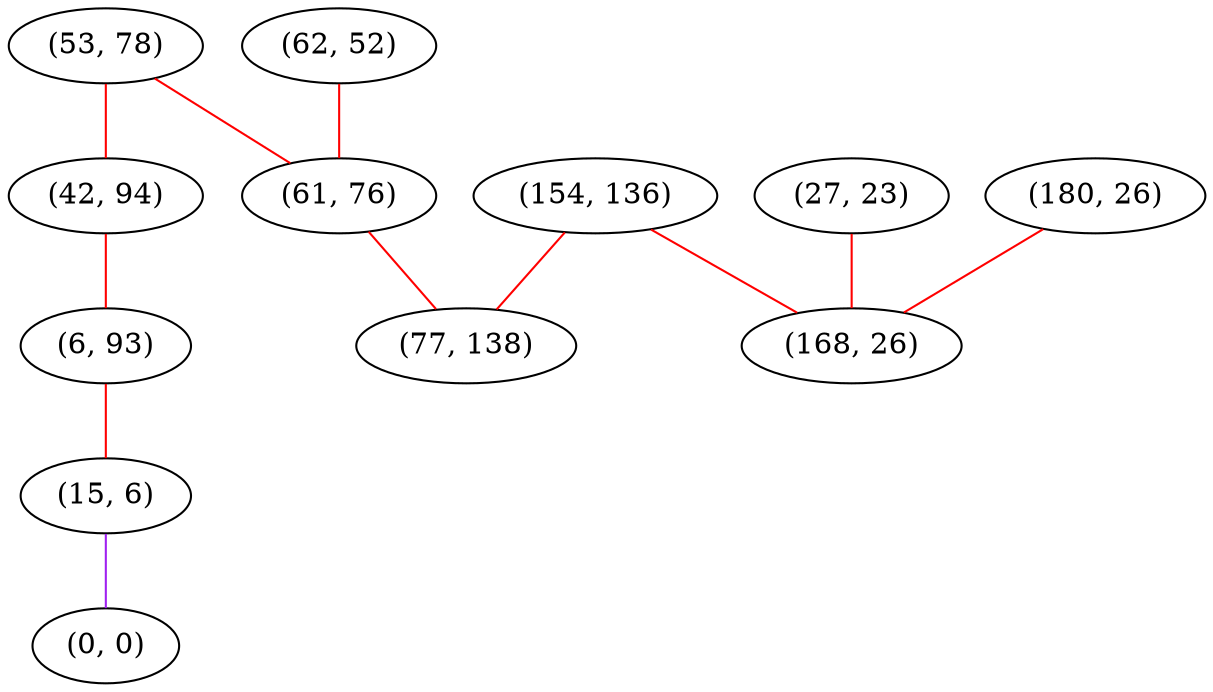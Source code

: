 graph "" {
"(53, 78)";
"(27, 23)";
"(42, 94)";
"(6, 93)";
"(180, 26)";
"(62, 52)";
"(61, 76)";
"(154, 136)";
"(15, 6)";
"(0, 0)";
"(77, 138)";
"(168, 26)";
"(53, 78)" -- "(61, 76)"  [color=red, key=0, weight=1];
"(53, 78)" -- "(42, 94)"  [color=red, key=0, weight=1];
"(27, 23)" -- "(168, 26)"  [color=red, key=0, weight=1];
"(42, 94)" -- "(6, 93)"  [color=red, key=0, weight=1];
"(6, 93)" -- "(15, 6)"  [color=red, key=0, weight=1];
"(180, 26)" -- "(168, 26)"  [color=red, key=0, weight=1];
"(62, 52)" -- "(61, 76)"  [color=red, key=0, weight=1];
"(61, 76)" -- "(77, 138)"  [color=red, key=0, weight=1];
"(154, 136)" -- "(77, 138)"  [color=red, key=0, weight=1];
"(154, 136)" -- "(168, 26)"  [color=red, key=0, weight=1];
"(15, 6)" -- "(0, 0)"  [color=purple, key=0, weight=4];
}
